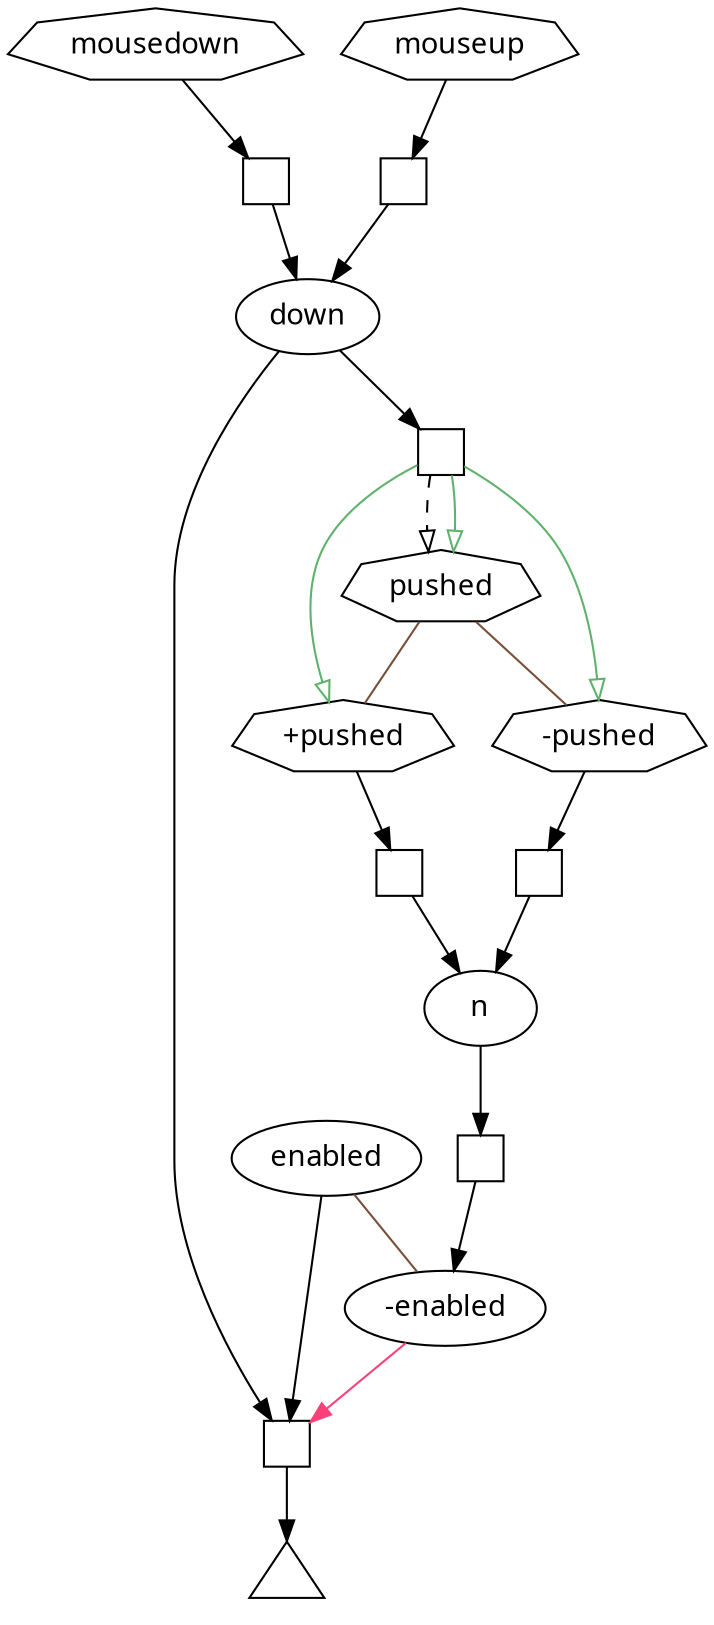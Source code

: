 digraph bender {
  node [fontname="Avenir Next"];
  edge [fontname="Avenir Next"];

  down [label="down"];
  down -> w0;
  w0 -> t0;

  enabled [label="enabled"];
  enabled -> w0;

  mousedown [label="mousedown", shape=septagon];
  mousedown -> w1;
  w1 -> down;

  mouseup [label="mouseup", shape=septagon];
  mouseup -> w2;
  w2 -> down;

  pushed [label="pushed", shape=septagon];
  down -> w3;
  w3 -> pushed [arrowhead=empty, style=dashed];
  w3 -> pushed [arrowhead=empty, color="#5eb26b"];

  n [label="n"];

  ppushed [label="+pushed", shape=septagon];
  pushed -> ppushed [color="#774f38", arrowhead=none];
  ppushed -> w4;
  w3 -> ppushed [arrowhead=empty, color="#5eb26b"];
  w4 -> n;

  mpushed [label="-pushed", shape=septagon];
  pushed -> mpushed [color="#774f38", arrowhead=none];
  mpushed -> w5;
  w3 -> mpushed [arrowhead=empty, color="#5eb26b"];
  w5 -> n;

  menabled [label="-enabled"];
  enabled -> menabled [color="#774f38", arrowhead=none];
  n -> w6;
  w6 -> menabled;
  menabled -> w0 [color="#f94179"];

  w0 [label="", shape=square, fixedsize=true, width=0.3];
  w1 [label="", shape=square, fixedsize=true, width=0.3];
  w2 [label="", shape=square, fixedsize=true, width=0.3];
  w3 [label="", shape=square, fixedsize=true, width=0.3];
  w4 [label="", shape=square, fixedsize=true, width=0.3];
  w5 [label="", shape=square, fixedsize=true, width=0.3];
  w6 [label="", shape=square, fixedsize=true, width=0.3];
  t0 [label="", shape=triangle, fixedsize=true, width=0.5];

}
